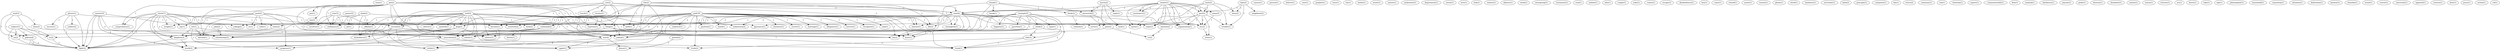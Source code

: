 digraph G {
  runs [ label="runs(1)" ];
  pet [ label="pet(2)" ];
  put [ label="put(1)" ];
  law [ label="law(2)" ];
  man [ label="man(6)" ];
  submission [ label="submission(2)" ];
  command [ label="command(3)" ];
  ignorance [ label="ignorance(1)" ];
  refuse [ label="refuse(1)" ];
  supreme [ label="supreme(1)" ];
  king [ label="king(3)" ];
  silence [ label="silence(1)" ];
  compromises [ label="compromises(1)" ];
  ordinance [ label="ordinance(3)" ];
  relationship [ label="relationship(3)" ];
  luke [ label="luke(2)" ];
  neighbour [ label="neighbour(2)" ];
  part [ label="part(5)" ];
  trouble [ label="trouble(1)" ];
  duty [ label="duty(2)" ];
  example [ label="example(3)" ];
  work [ label="work(3)" ];
  happens [ label="happens(1)" ];
  question [ label="question(1)" ];
  type [ label="type(1)" ];
  side [ label="side(3)" ];
  thing [ label="thing(3)" ];
  track [ label="track(1)" ];
  yoked [ label="yoked(1)" ];
  bit [ label="bit(2)" ];
  boss [ label="boss(1)" ];
  power [ label="power(2)" ];
  causes [ label="causes(1)" ];
  master [ label="master(3)" ];
  servant [ label="servant(2)" ];
  fight [ label="fight(2)" ];
  kingdom [ label="kingdom(3)" ];
  fight [ label="fight(2)" ];
  world [ label="world(3)" ];
  person [ label="person(1)" ];
  deliver [ label="deliver(1)" ];
  case [ label="case(1)" ];
  prophet [ label="prophet(1)" ];
  race [ label="race(1)" ];
  chr [ label="chr(1)" ];
  battle [ label="battle(1)" ];
  render [ label="render(1)" ];
  army [ label="army(2)" ];
  harm [ label="harm(1)" ];
  organisation [ label="organisation(1)" ];
  assistance [ label="assistance(1)" ];
  etc [ label="etc(2)" ];
  corps [ label="corps(1)" ];
  resist [ label="resist(1)" ];
  cor [ label="cor(2)" ];
  touch [ label="touch(1)" ];
  receive [ label="receive(1)" ];
  become [ label="become(1)" ];
  armour [ label="armour(1)" ];
  war [ label="war(4)" ];
  rv [ label="rv(1)" ];
  found [ label="found(1)" ];
  answered [ label="answered(2)" ];
  break [ label="break(1)" ];
  think [ label="think(3)" ];
  association [ label="association(3)" ];
  nature [ label="nature(1)" ];
  wickedness [ label="wickedness(1)" ];
  moderator [ label="moderator(1)" ];
  subject [ label="subject(1)" ];
  gideon [ label="gideon(4)" ];
  nz [ label="nz(2)" ];
  ac [ label="ac(2)" ];
  department [ label="department(1)" ];
  swear [ label="swear(1)" ];
  love [ label="love(1)" ];
  look [ label="look(1)" ];
  render [ label="render(1)" ];
  endure [ label="endure(1)" ];
  alliance [ label="alliance(1)" ];
  week [ label="week(1)" ];
  newsgroup [ label="newsgroup(1)" ];
  mail [ label="mail(3)" ];
  time [ label="time(2)" ];
  testament [ label="testament(1)" ];
  matt [ label="matt(2)" ];
  serve [ label="serve(1)" ];
  ahab [ label="ahab(2)" ];
  art [ label="art(1)" ];
  affinity [ label="affinity(1)" ];
  yoking [ label="yoking(2)" ];
  form [ label="form(2)" ];
  please [ label="please(1)" ];
  soldier [ label="soldier(2)" ];
  excuse [ label="excuse(1)" ];
  hath [ label="hath(1)" ];
  soul [ label="soul(1)" ];
  submit [ label="submit(1)" ];
  info [ label="info(1)" ];
  couple [ label="couple(1)" ];
  yoke [ label="yoke(1)" ];
  comes [ label="comes(1)" ];
  escape [ label="escape(1)" ];
  tim [ label="tim(2)" ];
  entangleth [ label="entangleth(1)" ];
  apply [ label="apply(1)" ];
  strife [ label="strife(1)" ];
  life [ label="life(3)" ];
  story [ label="story(1)" ];
  disobedience [ label="disobedience(1)" ];
  box [ label="box(1)" ];
  haven [ label="haven(2)" ];
  reply [ label="reply(1)" ];
  tack [ label="tack(1)" ];
  post [ label="post(2)" ];
  come [ label="come(1)" ];
  retard [ label="retard(1)" ];
  assist [ label="assist(1)" ];
  reason [ label="reason(1)" ];
  phone [ label="phone(1)" ];
  factor [ label="factor(1)" ];
  sttod [ label="sttod(1)" ];
  hardness [ label="hardness(1)" ];
  servitude [ label="servitude(1)" ];
  faith [ label="faith(2)" ];
  set [ label="set(1)" ];
  discard [ label="discard(1)" ];
  progress [ label="progress(1)" ];
  principle [ label="principle(1)" ];
  computer [ label="computer(1)" ];
  fax [ label="fax(1)" ];
  strive [ label="strive(2)" ];
  summary [ label="summary(1)" ];
  run [ label="run(1)" ];
  christian [ label="christian(1)" ];
  aspect [ label="aspect(1)" ];
  truth [ label="truth(2)" ];
  relation [ label="relation(1)" ];
  commonwealth [ label="commonwealth(1)" ];
  paul [ label="paul(2)" ];
  tells [ label="tells(1)" ];
  lay [ label="lay(1)" ];
  weight [ label="weight(1)" ];
  firm [ label="firm(1)" ];
  ve [ label="ve(2)" ];
  zealand [ label="zealand(1)" ];
  obedience [ label="obedience(1)" ];
  anyone [ label="anyone(1)" ];
  pride [ label="pride(1)" ];
  destroy [ label="destroy(1)" ];
  shouldest [ label="shouldest(1)" ];
  nation [ label="nation(1)" ];
  warns [ label="warns(1)" ];
  lord [ label="lord(5)" ];
  advice [ label="advice(1)" ];
  insisted [ label="insisted(1)" ];
  returns [ label="returns(1)" ];
  posted [ label="posted(2)" ];
  doesn [ label="doesn(1)" ];
  act [ label="act(1)" ];
  rom [ label="rom(3)" ];
  involves [ label="involves(1)" ];
  resisteth [ label="resisteth(2)" ];
  god [ label="god(19)" ];
  marriage [ label="marriage(1)" ];
  allegiance [ label="allegiance(1)" ];
  service [ label="service(1)" ];
  state [ label="state(2)" ];
  recognise [ label="recognise(1)" ];
  task [ label="task(1)" ];
  embrace [ label="embrace(1)" ];
  position [ label="position(1)" ];
  bond [ label="bond(1)" ];
  business [ label="business(1)" ];
  covers [ label="covers(1)" ];
  heres [ label="heres(1)" ];
  take [ label="take(1)" ];
  eph [ label="eph(1)" ];
  jehoshaphat [ label="jehoshaphat(1)" ];
  household [ label="household(1)" ];
  christ [ label="christ(7)" ];
  samaritan [ label="samaritan(1)" ];
  situation [ label="situation(1)" ];
  dedication [ label="dedication(1)" ];
  kosmos [ label="kosmos(1)" ];
  dunedin [ label="dunedin(1)" ];
  israel [ label="israel(1)" ];
  course [ label="course(1)" ];
  university [ label="university(1)" ];
  opposed [ label="opposed(1)" ];
  alastair [ label="alastair(2)" ];
  science [ label="science(1)" ];
  deut [ label="deut(1)" ];
  jesus [ label="jesus(1)" ];
  action [ label="action(1)" ];
  jesus [ label="jesus(1)" ];
  john [ label="john(2)" ];
  col [ label="col(1)" ];
  pet -> put [ label="1" ];
  pet -> law [ label="1" ];
  pet -> man [ label="1" ];
  pet -> submission [ label="1" ];
  pet -> command [ label="1" ];
  pet -> ignorance [ label="1" ];
  pet -> refuse [ label="1" ];
  pet -> supreme [ label="1" ];
  pet -> king [ label="1" ];
  pet -> silence [ label="1" ];
  pet -> compromises [ label="1" ];
  pet -> ordinance [ label="1" ];
  pet -> relationship [ label="1" ];
  luke -> neighbour [ label="1" ];
  luke -> part [ label="1" ];
  luke -> trouble [ label="1" ];
  luke -> duty [ label="1" ];
  example -> work [ label="1" ];
  example -> happens [ label="1" ];
  example -> question [ label="1" ];
  example -> type [ label="1" ];
  example -> side [ label="1" ];
  example -> thing [ label="1" ];
  example -> track [ label="1" ];
  example -> yoked [ label="1" ];
  example -> bit [ label="1" ];
  example -> boss [ label="1" ];
  power -> ordinance [ label="1" ];
  master -> servant [ label="1" ];
  master -> fight [ label="2" ];
  master -> kingdom [ label="2" ];
  master -> fight [ label="2" ];
  master -> world [ label="2" ];
  master -> relationship [ label="1" ];
  render -> army [ label="1" ];
  render -> part [ label="1" ];
  render -> man [ label="1" ];
  render -> harm [ label="1" ];
  render -> organisation [ label="1" ];
  render -> assistance [ label="1" ];
  render -> etc [ label="1" ];
  render -> corps [ label="1" ];
  cor -> touch [ label="1" ];
  cor -> man [ label="1" ];
  cor -> receive [ label="1" ];
  cor -> thing [ label="1" ];
  cor -> become [ label="1" ];
  cor -> armour [ label="1" ];
  cor -> war [ label="1" ];
  cor -> rv [ label="1" ];
  found -> answered [ label="1" ];
  found -> break [ label="1" ];
  found -> think [ label="1" ];
  found -> association [ label="1" ];
  found -> yoked [ label="1" ];
  army -> etc [ label="1" ];
  work -> side [ label="2" ];
  work -> track [ label="2" ];
  work -> wickedness [ label="1" ];
  work -> bit [ label="2" ];
  work -> boss [ label="2" ];
  subject -> gideon [ label="1" ];
  subject -> fight [ label="1" ];
  subject -> nz [ label="1" ];
  subject -> ac [ label="1" ];
  subject -> fight [ label="1" ];
  law -> refuse [ label="1" ];
  render -> part [ label="1" ];
  render -> man [ label="1" ];
  render -> harm [ label="1" ];
  render -> organisation [ label="1" ];
  render -> assistance [ label="1" ];
  render -> etc [ label="1" ];
  render -> corps [ label="1" ];
  mail -> time [ label="1" ];
  mail -> gideon [ label="1" ];
  mail -> nz [ label="1" ];
  mail -> ac [ label="1" ];
  matt -> part [ label="1" ];
  matt -> man [ label="1" ];
  matt -> trouble [ label="1" ];
  matt -> serve [ label="1" ];
  matt -> duty [ label="1" ];
  ahab -> art [ label="1" ];
  ahab -> wickedness [ label="1" ];
  ahab -> affinity [ label="1" ];
  ahab -> yoking [ label="1" ];
  ahab -> form [ label="1" ];
  please -> soldier [ label="1" ];
  please -> excuse [ label="1" ];
  please -> fight [ label="1" ];
  please -> hath [ label="1" ];
  please -> fight [ label="1" ];
  tim -> man [ label="1" ];
  tim -> servant [ label="1" ];
  tim -> war [ label="1" ];
  tim -> entangleth [ label="1" ];
  tim -> apply [ label="1" ];
  tim -> hath [ label="1" ];
  tim -> strife [ label="1" ];
  tim -> life [ label="1" ];
  part -> harm [ label="1" ];
  part -> trouble [ label="1" ];
  part -> organisation [ label="1" ];
  part -> etc [ label="2" ];
  part -> story [ label="1" ];
  part -> corps [ label="1" ];
  haven -> reply [ label="1" ];
  haven -> answered [ label="1" ];
  haven -> tack [ label="1" ];
  haven -> post [ label="1" ];
  man -> harm [ label="1" ];
  man -> submission [ label="2" ];
  man -> command [ label="2" ];
  man -> ignorance [ label="2" ];
  man -> organisation [ label="1" ];
  man -> refuse [ label="2" ];
  man -> etc [ label="1" ];
  man -> armour [ label="1" ];
  man -> supreme [ label="2" ];
  man -> king [ label="2" ];
  man -> entangleth [ label="1" ];
  man -> silence [ label="2" ];
  man -> corps [ label="1" ];
  man -> hath [ label="1" ];
  man -> serve [ label="1" ];
  man -> life [ label="1" ];
  answered -> tack [ label="1" ];
  answered -> post [ label="1" ];
  command -> factor [ label="1" ];
  command -> refuse [ label="1" ];
  command -> relationship [ label="1" ];
  set -> discard [ label="1" ];
  set -> association [ label="1" ];
  set -> progress [ label="1" ];
  set -> kingdom [ label="1" ];
  time -> bit [ label="1" ];
  side -> track [ label="1" ];
  side -> truth [ label="2" ];
  think -> etc [ label="1" ];
  think -> relation [ label="1" ];
  paul -> discard [ label="1" ];
  paul -> association [ label="1" ];
  paul -> progress [ label="1" ];
  paul -> become [ label="1" ];
  paul -> tells [ label="1" ];
  paul -> lay [ label="1" ];
  paul -> weight [ label="1" ];
  paul -> rv [ label="1" ];
  post -> bit [ label="1" ];
  post -> ve [ label="1" ];
  lord -> thing [ label="2" ];
  lord -> association [ label="1" ];
  lord -> refuse [ label="1" ];
  lord -> servant [ label="1" ];
  lord -> track [ label="1" ];
  lord -> supreme [ label="1" ];
  lord -> advice [ label="1" ];
  lord -> king [ label="1" ];
  lord -> war [ label="1" ];
  lord -> yoked [ label="1" ];
  lord -> wickedness [ label="1" ];
  lord -> affinity [ label="1" ];
  lord -> bit [ label="1" ];
  lord -> silence [ label="1" ];
  lord -> apply [ label="1" ];
  lord -> strife [ label="1" ];
  lord -> boss [ label="1" ];
  lord -> ordinance [ label="1" ];
  lord -> insisted [ label="1" ];
  thing -> association [ label="1" ];
  thing -> track [ label="1" ];
  thing -> yoked [ label="1" ];
  thing -> bit [ label="1" ];
  thing -> boss [ label="1" ];
  association -> progress [ label="1" ];
  association -> truth [ label="1" ];
  posted -> doesn [ label="1" ];
  rom -> servant [ label="1" ];
  rom -> involves [ label="1" ];
  rom -> ordinance [ label="1" ];
  rom -> resisteth [ label="1" ];
  rom -> relationship [ label="1" ];
  gideon -> fight [ label="2" ];
  gideon -> fight [ label="2" ];
  god -> refuse [ label="2" ];
  god -> track [ label="1" ];
  god -> become [ label="2" ];
  god -> marriage [ label="1" ];
  god -> armour [ label="1" ];
  god -> allegiance [ label="1" ];
  god -> supreme [ label="2" ];
  god -> service [ label="1" ];
  god -> state [ label="1" ];
  god -> king [ label="2" ];
  god -> recognise [ label="1" ];
  god -> truth [ label="2" ];
  god -> task [ label="1" ];
  god -> war [ label="1" ];
  god -> bit [ label="1" ];
  god -> embrace [ label="2" ];
  god -> kingdom [ label="1" ];
  god -> silence [ label="2" ];
  god -> position [ label="1" ];
  god -> bond [ label="1" ];
  god -> business [ label="1" ];
  god -> form [ label="1" ];
  god -> world [ label="2" ];
  god -> covers [ label="1" ];
  god -> boss [ label="1" ];
  god -> ordinance [ label="3" ];
  god -> resisteth [ label="1" ];
  god -> life [ label="1" ];
  servant -> war [ label="1" ];
  servant -> apply [ label="1" ];
  servant -> strife [ label="1" ];
  servant -> relationship [ label="1" ];
  become -> world [ label="1" ];
  etc -> story [ label="1" ];
  christ -> state [ label="1" ];
  christ -> fight [ label="1" ];
  christ -> yoked [ label="1" ];
  christ -> lay [ label="1" ];
  christ -> weight [ label="1" ];
  christ -> kingdom [ label="2" ];
  christ -> yoking [ label="1" ];
  christ -> fight [ label="1" ];
  christ -> world [ label="1" ];
  christ -> compromises [ label="1" ];
  christ -> rv [ label="1" ];
  christ -> relationship [ label="2" ];
  state -> kingdom [ label="1" ];
  king -> fight [ label="1" ];
  king -> silence [ label="1" ];
  king -> nz [ label="2" ];
  king -> ac [ label="2" ];
  king -> fight [ label="1" ];
  war -> apply [ label="2" ];
  war -> strife [ label="2" ];
  war -> doesn [ label="1" ];
  kingdom -> fight [ label="1" ];
  kingdom -> world [ label="2" ];
  nz -> fight [ label="1" ];
  ac -> fight [ label="1" ];
  alastair -> ve [ label="1" ];
  john -> relationship [ label="1" ];
}

